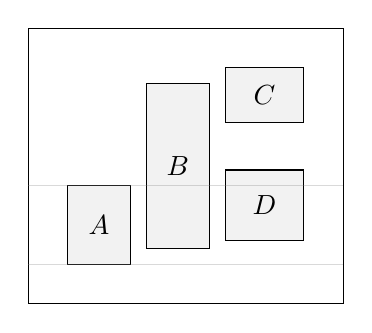 \begin{tikzpicture}
\newcommand*{\yAlo}{0.5}
\newcommand*{\yAhi}{1.5}
\draw (0,0) rectangle (4,3.5);
\draw[fill={black!5}] (0.5,\yAlo) rectangle (1.3,\yAhi) node[pos=0.5] {$A$}
    (1.5,0.7) rectangle (2.3,2.8) node[pos=0.5] {$B$}
    (2.5,2.3) rectangle (3.5,3) node[pos=0.5] {$C$}
    (2.5,0.8) rectangle (3.5,1.7) node[pos=0.5] {$D$};
\draw[gray,opacity=0.3] (0,\yAlo) -- (4,\yAlo)
    (0,\yAhi) -- (4,\yAhi);
\end{tikzpicture}

